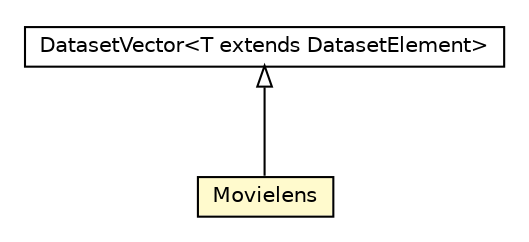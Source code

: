 #!/usr/local/bin/dot
#
# Class diagram 
# Generated by UMLGraph version 5.2 (http://www.umlgraph.org/)
#

digraph G {
	edge [fontname="Helvetica",fontsize=10,labelfontname="Helvetica",labelfontsize=10];
	node [fontname="Helvetica",fontsize=10,shape=plaintext];
	nodesep=0.25;
	ranksep=0.5;
	// it.unica.foresee.datasets.DatasetVector<T extends it.unica.foresee.datasets.interfaces.DatasetElement>
	c1068 [label=<<table title="it.unica.foresee.datasets.DatasetVector" border="0" cellborder="1" cellspacing="0" cellpadding="2" port="p" href="./DatasetVector.html">
		<tr><td><table border="0" cellspacing="0" cellpadding="1">
<tr><td align="center" balign="center"> DatasetVector&lt;T extends DatasetElement&gt; </td></tr>
		</table></td></tr>
		</table>>, fontname="Helvetica", fontcolor="black", fontsize=10.0];
	// it.unica.foresee.datasets.Movielens
	c1075 [label=<<table title="it.unica.foresee.datasets.Movielens" border="0" cellborder="1" cellspacing="0" cellpadding="2" port="p" bgcolor="lemonChiffon" href="./Movielens.html">
		<tr><td><table border="0" cellspacing="0" cellpadding="1">
<tr><td align="center" balign="center"> Movielens </td></tr>
		</table></td></tr>
		</table>>, fontname="Helvetica", fontcolor="black", fontsize=10.0];
	//it.unica.foresee.datasets.Movielens extends it.unica.foresee.datasets.DatasetVector<it.unica.foresee.datasets.MovielensElement>
	c1068:p -> c1075:p [dir=back,arrowtail=empty];
}

